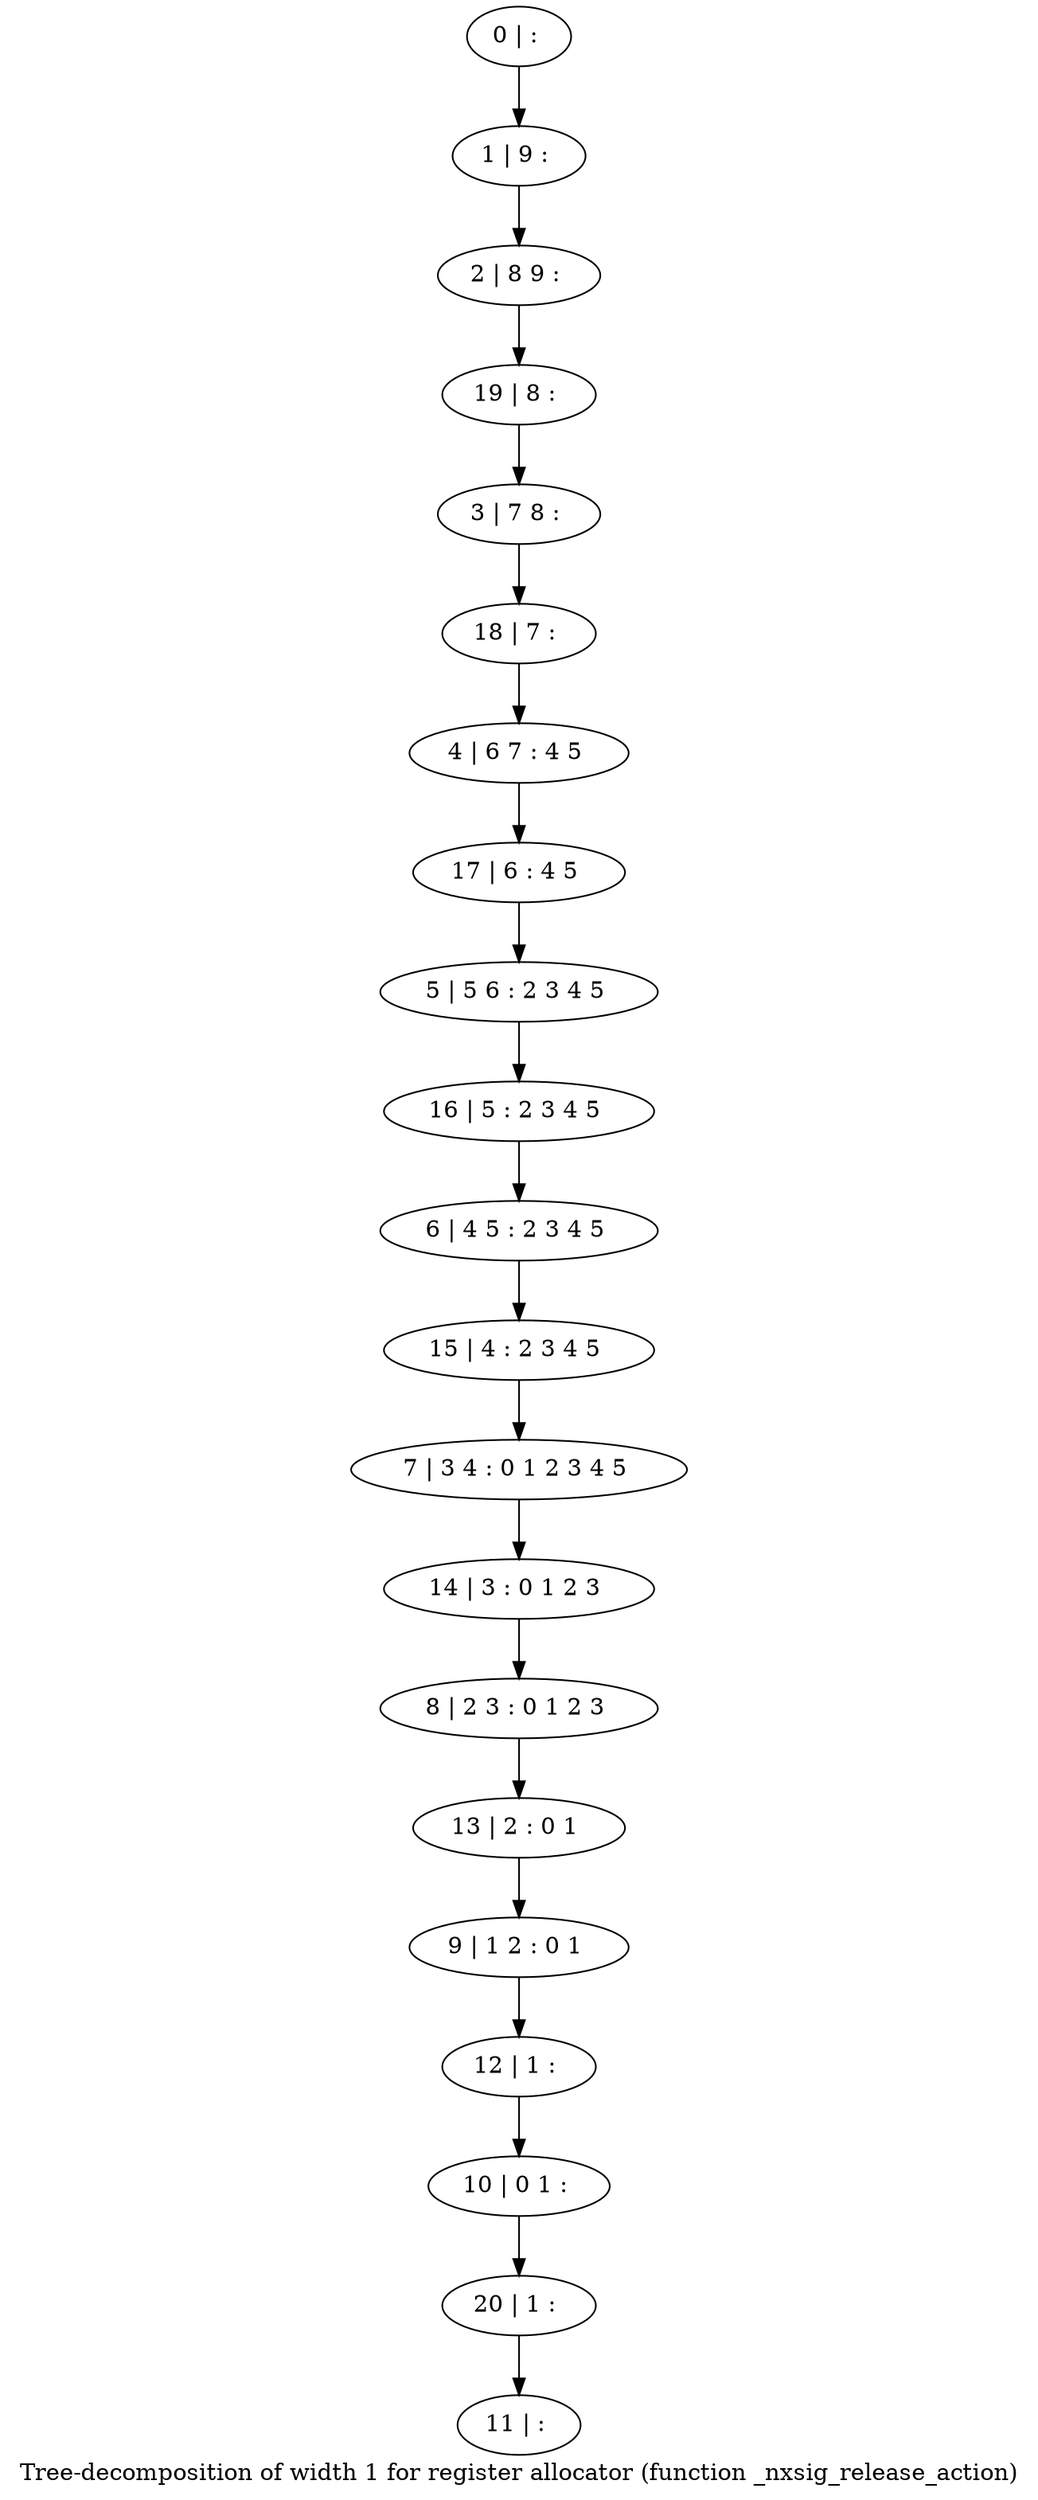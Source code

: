 digraph G {
graph [label="Tree-decomposition of width 1 for register allocator (function _nxsig_release_action)"]
0[label="0 | : "];
1[label="1 | 9 : "];
2[label="2 | 8 9 : "];
3[label="3 | 7 8 : "];
4[label="4 | 6 7 : 4 5 "];
5[label="5 | 5 6 : 2 3 4 5 "];
6[label="6 | 4 5 : 2 3 4 5 "];
7[label="7 | 3 4 : 0 1 2 3 4 5 "];
8[label="8 | 2 3 : 0 1 2 3 "];
9[label="9 | 1 2 : 0 1 "];
10[label="10 | 0 1 : "];
11[label="11 | : "];
12[label="12 | 1 : "];
13[label="13 | 2 : 0 1 "];
14[label="14 | 3 : 0 1 2 3 "];
15[label="15 | 4 : 2 3 4 5 "];
16[label="16 | 5 : 2 3 4 5 "];
17[label="17 | 6 : 4 5 "];
18[label="18 | 7 : "];
19[label="19 | 8 : "];
20[label="20 | 1 : "];
0->1 ;
1->2 ;
12->10 ;
9->12 ;
13->9 ;
8->13 ;
14->8 ;
7->14 ;
15->7 ;
6->15 ;
16->6 ;
5->16 ;
17->5 ;
4->17 ;
18->4 ;
3->18 ;
19->3 ;
2->19 ;
20->11 ;
10->20 ;
}
